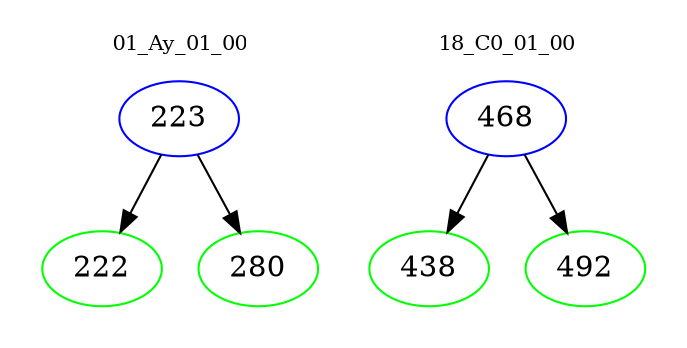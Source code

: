 digraph{
subgraph cluster_0 {
color = white
label = "01_Ay_01_00";
fontsize=10;
T0_223 [label="223", color="blue"]
T0_223 -> T0_222 [color="black"]
T0_222 [label="222", color="green"]
T0_223 -> T0_280 [color="black"]
T0_280 [label="280", color="green"]
}
subgraph cluster_1 {
color = white
label = "18_C0_01_00";
fontsize=10;
T1_468 [label="468", color="blue"]
T1_468 -> T1_438 [color="black"]
T1_438 [label="438", color="green"]
T1_468 -> T1_492 [color="black"]
T1_492 [label="492", color="green"]
}
}
